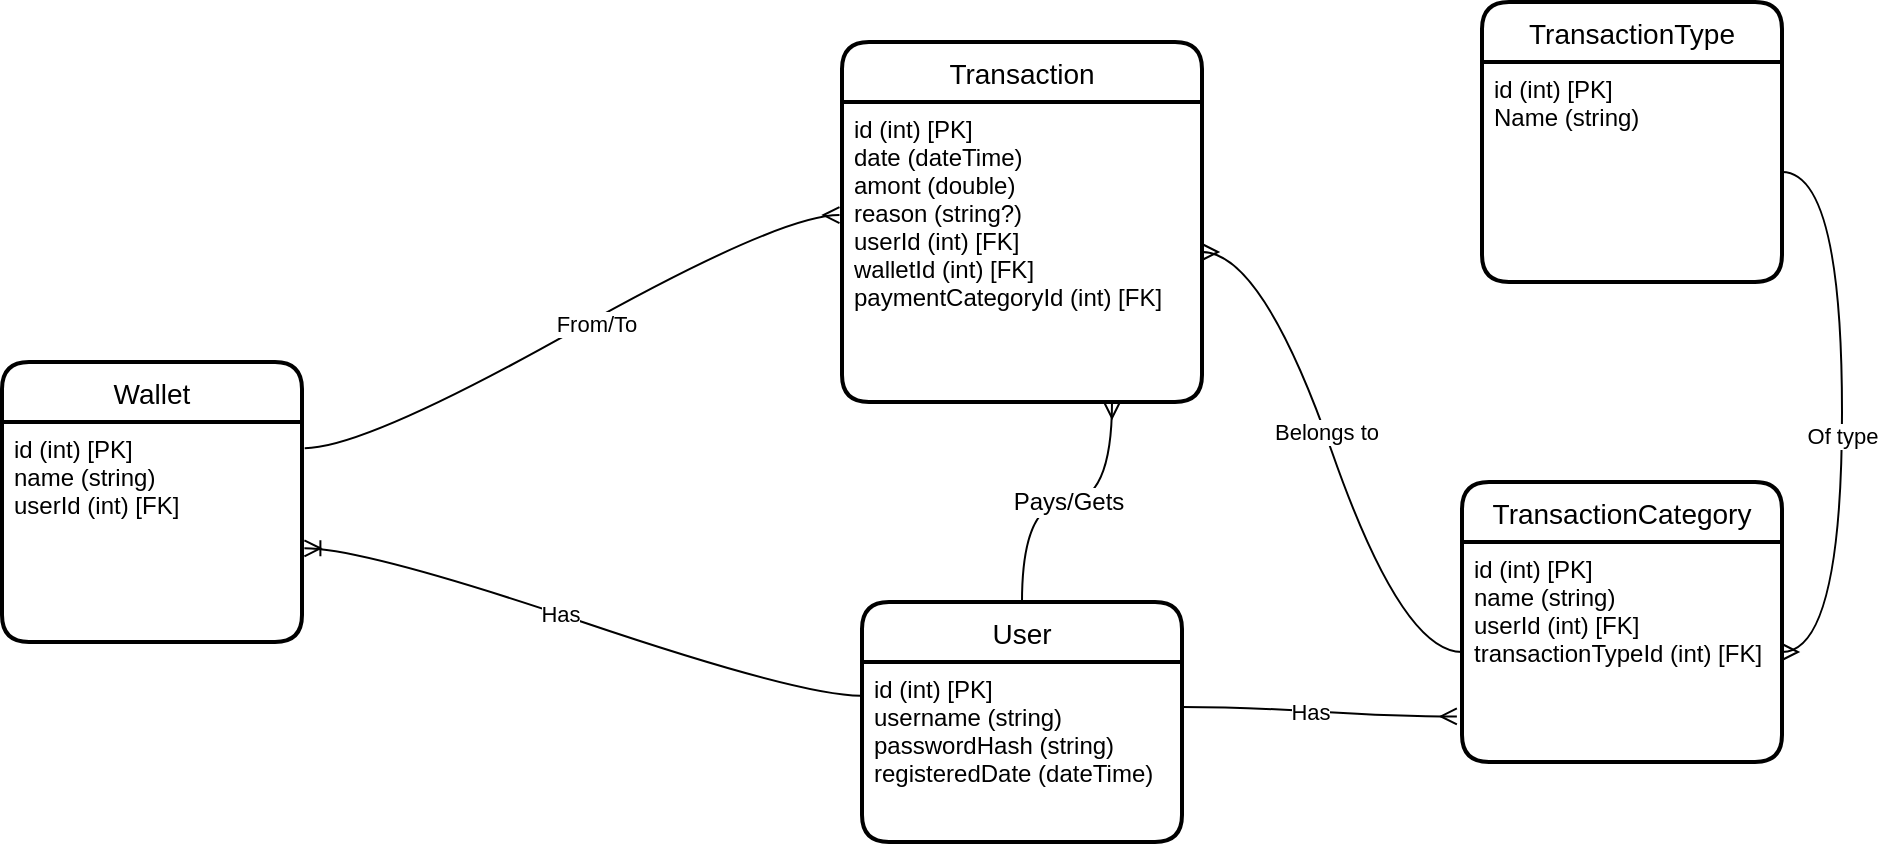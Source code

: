 <mxfile version="20.2.3" type="device"><diagram id="pC6QpgtCtw0tV6N1V-GI" name="Page-1"><mxGraphModel dx="868" dy="553" grid="1" gridSize="10" guides="1" tooltips="1" connect="1" arrows="1" fold="1" page="1" pageScale="1" pageWidth="1100" pageHeight="850" math="0" shadow="0"><root><mxCell id="0"/><mxCell id="1" parent="0"/><mxCell id="gQC49USSrQOXVY9rHRDA-1" value="User" style="swimlane;childLayout=stackLayout;horizontal=1;startSize=30;horizontalStack=0;rounded=1;fontSize=14;fontStyle=0;strokeWidth=2;resizeParent=0;resizeLast=1;shadow=0;dashed=0;align=center;" parent="1" vertex="1"><mxGeometry x="450" y="440" width="160" height="120" as="geometry"/></mxCell><mxCell id="gQC49USSrQOXVY9rHRDA-2" value="id (int) [PK]&#10;username (string)&#10;passwordHash (string)&#10;registeredDate (dateTime)&#10;" style="align=left;strokeColor=none;fillColor=none;spacingLeft=4;fontSize=12;verticalAlign=top;resizable=0;rotatable=0;part=1;" parent="gQC49USSrQOXVY9rHRDA-1" vertex="1"><mxGeometry y="30" width="160" height="90" as="geometry"/></mxCell><mxCell id="gQC49USSrQOXVY9rHRDA-14" value="Transaction" style="swimlane;childLayout=stackLayout;horizontal=1;startSize=30;horizontalStack=0;rounded=1;fontSize=14;fontStyle=0;strokeWidth=2;resizeParent=0;resizeLast=1;shadow=0;dashed=0;align=center;" parent="1" vertex="1"><mxGeometry x="440" y="160" width="180" height="180" as="geometry"/></mxCell><mxCell id="gQC49USSrQOXVY9rHRDA-15" value="id (int) [PK]&#10;date (dateTime)&#10;amont (double)&#10;reason (string?)&#10;userId (int) [FK]&#10;walletId (int) [FK]&#10;paymentCategoryId (int) [FK]" style="align=left;strokeColor=none;fillColor=none;spacingLeft=4;fontSize=12;verticalAlign=top;resizable=0;rotatable=0;part=1;" parent="gQC49USSrQOXVY9rHRDA-14" vertex="1"><mxGeometry y="30" width="180" height="150" as="geometry"/></mxCell><mxCell id="gQC49USSrQOXVY9rHRDA-23" value="Wallet" style="swimlane;childLayout=stackLayout;horizontal=1;startSize=30;horizontalStack=0;rounded=1;fontSize=14;fontStyle=0;strokeWidth=2;resizeParent=0;resizeLast=1;shadow=0;dashed=0;align=center;" parent="1" vertex="1"><mxGeometry x="20" y="320" width="150" height="140" as="geometry"/></mxCell><mxCell id="gQC49USSrQOXVY9rHRDA-24" value="id (int) [PK]&#10;name (string)&#10;userId (int) [FK]" style="align=left;strokeColor=none;fillColor=none;spacingLeft=4;fontSize=12;verticalAlign=top;resizable=0;rotatable=0;part=1;" parent="gQC49USSrQOXVY9rHRDA-23" vertex="1"><mxGeometry y="30" width="150" height="110" as="geometry"/></mxCell><mxCell id="gQC49USSrQOXVY9rHRDA-30" value="" style="edgeStyle=entityRelationEdgeStyle;fontSize=12;html=1;endArrow=ERmany;startArrow=none;entryX=-0.007;entryY=0.377;entryDx=0;entryDy=0;entryPerimeter=0;exitX=1.009;exitY=0.119;exitDx=0;exitDy=0;exitPerimeter=0;curved=1;startFill=0;" parent="1" source="gQC49USSrQOXVY9rHRDA-24" target="gQC49USSrQOXVY9rHRDA-15" edge="1"><mxGeometry width="100" height="100" relative="1" as="geometry"><mxPoint x="110" y="190" as="sourcePoint"/><mxPoint x="570" y="220" as="targetPoint"/></mxGeometry></mxCell><mxCell id="gQC49USSrQOXVY9rHRDA-31" value="From/To" style="edgeLabel;html=1;align=center;verticalAlign=middle;resizable=0;points=[];" parent="gQC49USSrQOXVY9rHRDA-30" vertex="1" connectable="0"><mxGeometry x="0.081" y="-2" relative="1" as="geometry"><mxPoint as="offset"/></mxGeometry></mxCell><mxCell id="gQC49USSrQOXVY9rHRDA-33" value="Pays/Gets" style="edgeStyle=orthogonalEdgeStyle;fontSize=12;html=1;endArrow=ERmany;startArrow=none;rounded=1;curved=1;entryX=0.75;entryY=1;entryDx=0;entryDy=0;exitX=0.5;exitY=0;exitDx=0;exitDy=0;startFill=0;" parent="1" source="gQC49USSrQOXVY9rHRDA-1" target="gQC49USSrQOXVY9rHRDA-15" edge="1"><mxGeometry width="100" height="100" relative="1" as="geometry"><mxPoint x="660" y="380" as="sourcePoint"/><mxPoint x="760" y="280" as="targetPoint"/></mxGeometry></mxCell><mxCell id="gQC49USSrQOXVY9rHRDA-38" value="TransactionCategory" style="swimlane;childLayout=stackLayout;horizontal=1;startSize=30;horizontalStack=0;rounded=1;fontSize=14;fontStyle=0;strokeWidth=2;resizeParent=0;resizeLast=1;shadow=0;dashed=0;align=center;" parent="1" vertex="1"><mxGeometry x="750" y="380" width="160" height="140" as="geometry"/></mxCell><mxCell id="gQC49USSrQOXVY9rHRDA-39" value="id (int) [PK]&#10;name (string)&#10;userId (int) [FK]&#10;transactionTypeId (int) [FK]" style="align=left;strokeColor=none;fillColor=none;spacingLeft=4;fontSize=12;verticalAlign=top;resizable=0;rotatable=0;part=1;" parent="gQC49USSrQOXVY9rHRDA-38" vertex="1"><mxGeometry y="30" width="160" height="110" as="geometry"/></mxCell><mxCell id="gQC49USSrQOXVY9rHRDA-44" value="" style="edgeStyle=entityRelationEdgeStyle;fontSize=12;html=1;endArrow=none;startArrow=ERmany;rounded=1;curved=1;entryX=0;entryY=0.5;entryDx=0;entryDy=0;exitX=1;exitY=0.5;exitDx=0;exitDy=0;endFill=0;" parent="1" source="gQC49USSrQOXVY9rHRDA-15" target="gQC49USSrQOXVY9rHRDA-39" edge="1"><mxGeometry width="100" height="100" relative="1" as="geometry"><mxPoint x="570" y="260" as="sourcePoint"/><mxPoint x="770" y="335" as="targetPoint"/></mxGeometry></mxCell><mxCell id="gQC49USSrQOXVY9rHRDA-45" value="Belongs to" style="edgeLabel;html=1;align=center;verticalAlign=middle;resizable=0;points=[];" parent="gQC49USSrQOXVY9rHRDA-44" vertex="1" connectable="0"><mxGeometry x="-0.077" relative="1" as="geometry"><mxPoint as="offset"/></mxGeometry></mxCell><mxCell id="gQC49USSrQOXVY9rHRDA-47" value="" style="edgeStyle=entityRelationEdgeStyle;fontSize=12;html=1;endArrow=ERmany;startArrow=none;rounded=1;curved=1;exitX=1;exitY=0.25;exitDx=0;exitDy=0;entryX=-0.016;entryY=0.793;entryDx=0;entryDy=0;entryPerimeter=0;startFill=0;" parent="1" source="gQC49USSrQOXVY9rHRDA-2" target="gQC49USSrQOXVY9rHRDA-39" edge="1"><mxGeometry width="100" height="100" relative="1" as="geometry"><mxPoint x="600" y="452.5" as="sourcePoint"/><mxPoint x="800" y="527.5" as="targetPoint"/></mxGeometry></mxCell><mxCell id="gQC49USSrQOXVY9rHRDA-48" value="Has" style="edgeLabel;html=1;align=center;verticalAlign=middle;resizable=0;points=[];" parent="gQC49USSrQOXVY9rHRDA-47" vertex="1" connectable="0"><mxGeometry x="-0.077" relative="1" as="geometry"><mxPoint as="offset"/></mxGeometry></mxCell><mxCell id="9SF8P5BIsn2xp5m7qPJy-1" value="" style="edgeStyle=entityRelationEdgeStyle;fontSize=12;html=1;endArrow=ERoneToMany;fontColor=none;entryX=1.008;entryY=0.574;entryDx=0;entryDy=0;entryPerimeter=0;exitX=-0.004;exitY=0.187;exitDx=0;exitDy=0;exitPerimeter=0;curved=1;" parent="1" source="gQC49USSrQOXVY9rHRDA-2" target="gQC49USSrQOXVY9rHRDA-24" edge="1"><mxGeometry width="100" height="100" relative="1" as="geometry"><mxPoint x="220" y="520" as="sourcePoint"/><mxPoint x="320" y="420" as="targetPoint"/></mxGeometry></mxCell><mxCell id="9SF8P5BIsn2xp5m7qPJy-2" value="Has" style="edgeLabel;html=1;align=center;verticalAlign=middle;resizable=0;points=[];fontColor=none;" parent="9SF8P5BIsn2xp5m7qPJy-1" vertex="1" connectable="0"><mxGeometry x="0.082" relative="1" as="geometry"><mxPoint as="offset"/></mxGeometry></mxCell><mxCell id="Cm-kauG5euW8GxzY59Se-1" value="TransactionType" style="swimlane;childLayout=stackLayout;horizontal=1;startSize=30;horizontalStack=0;rounded=1;fontSize=14;fontStyle=0;strokeWidth=2;resizeParent=0;resizeLast=1;shadow=0;dashed=0;align=center;" parent="1" vertex="1"><mxGeometry x="760" y="140" width="150" height="140" as="geometry"/></mxCell><mxCell id="Cm-kauG5euW8GxzY59Se-2" value="id (int) [PK]&#10;Name (string)" style="align=left;strokeColor=none;fillColor=none;spacingLeft=4;fontSize=12;verticalAlign=top;resizable=0;rotatable=0;part=1;" parent="Cm-kauG5euW8GxzY59Se-1" vertex="1"><mxGeometry y="30" width="150" height="110" as="geometry"/></mxCell><mxCell id="Cm-kauG5euW8GxzY59Se-5" value="" style="edgeStyle=entityRelationEdgeStyle;fontSize=12;html=1;endArrow=none;startArrow=ERmany;rounded=1;curved=1;endFill=0;" parent="1" source="gQC49USSrQOXVY9rHRDA-39" target="Cm-kauG5euW8GxzY59Se-2" edge="1"><mxGeometry width="100" height="100" relative="1" as="geometry"><mxPoint x="710.0" y="301.24" as="sourcePoint"/><mxPoint x="1010" y="253" as="targetPoint"/></mxGeometry></mxCell><mxCell id="Cm-kauG5euW8GxzY59Se-6" value="Of type" style="edgeLabel;html=1;align=center;verticalAlign=middle;resizable=0;points=[];" parent="Cm-kauG5euW8GxzY59Se-5" vertex="1" connectable="0"><mxGeometry x="-0.077" relative="1" as="geometry"><mxPoint as="offset"/></mxGeometry></mxCell></root></mxGraphModel></diagram></mxfile>